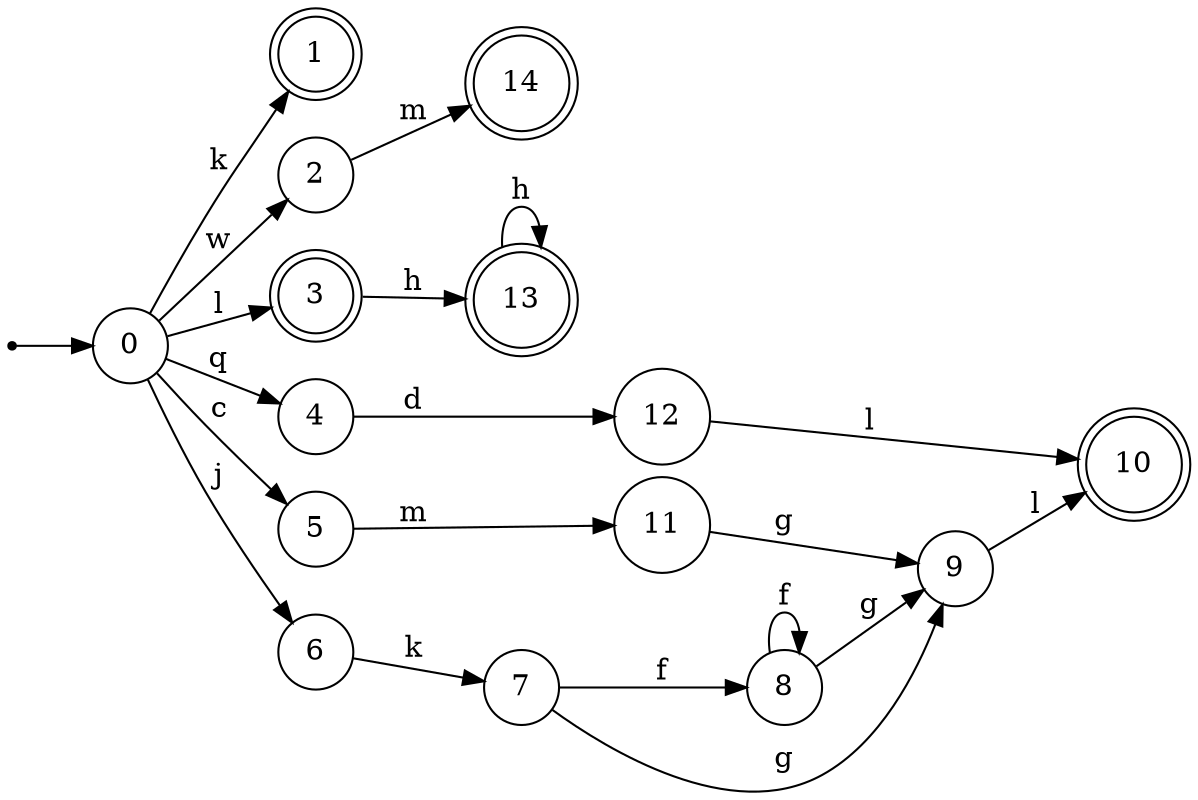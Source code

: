digraph finite_state_machine {
rankdir=LR;
size="20,20";
node [shape = point]; "dummy0"
node [shape = circle]; "0";
"dummy0" -> "0";
node [shape = doublecircle]; "1";node [shape = circle]; "2";
node [shape = doublecircle]; "3";node [shape = circle]; "4";
node [shape = circle]; "5";
node [shape = circle]; "6";
node [shape = circle]; "7";
node [shape = circle]; "8";
node [shape = circle]; "9";
node [shape = doublecircle]; "10";node [shape = circle]; "11";
node [shape = circle]; "12";
node [shape = doublecircle]; "13";node [shape = doublecircle]; "14";"0" -> "1" [label = "k"];
 "0" -> "2" [label = "w"];
 "0" -> "3" [label = "l"];
 "0" -> "4" [label = "q"];
 "0" -> "5" [label = "c"];
 "0" -> "6" [label = "j"];
 "6" -> "7" [label = "k"];
 "7" -> "8" [label = "f"];
 "7" -> "9" [label = "g"];
 "9" -> "10" [label = "l"];
 "8" -> "8" [label = "f"];
 "8" -> "9" [label = "g"];
 "5" -> "11" [label = "m"];
 "11" -> "9" [label = "g"];
 "4" -> "12" [label = "d"];
 "12" -> "10" [label = "l"];
 "3" -> "13" [label = "h"];
 "13" -> "13" [label = "h"];
 "2" -> "14" [label = "m"];
 }
